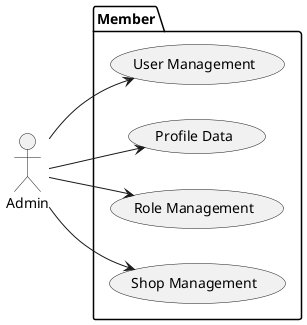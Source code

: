 @startuml member-service

left to right direction
actor Admin as u
package Member{
    usecase "User Management" as uc1
    usecase "Profile Data" as uc2
    usecase "Role Management" as uc3
    usecase "Shop Management" as uc4
}

u --> uc1
u --> uc2
u --> uc3
u --> uc4

@enduml